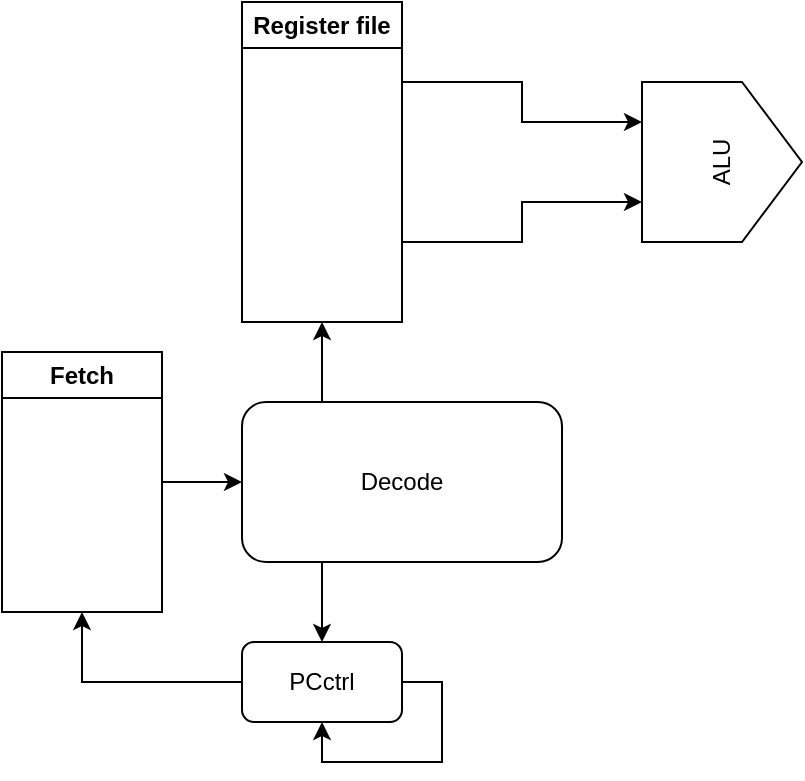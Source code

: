 <mxfile version="23.1.5" type="device">
  <diagram name="Page-1" id="kGAezjlX5kL6iRqRACye">
    <mxGraphModel dx="1434" dy="858" grid="1" gridSize="10" guides="1" tooltips="1" connect="1" arrows="1" fold="1" page="1" pageScale="1" pageWidth="850" pageHeight="1100" math="0" shadow="0">
      <root>
        <mxCell id="0" />
        <mxCell id="1" parent="0" />
        <mxCell id="MtWyn63rAVkr_Z3-UXeb-4" style="edgeStyle=orthogonalEdgeStyle;rounded=0;orthogonalLoop=1;jettySize=auto;html=1;exitX=1;exitY=0.75;exitDx=0;exitDy=0;entryX=0.25;entryY=0;entryDx=0;entryDy=0;" parent="1" source="MtWyn63rAVkr_Z3-UXeb-2" target="MtWyn63rAVkr_Z3-UXeb-3" edge="1">
          <mxGeometry relative="1" as="geometry" />
        </mxCell>
        <mxCell id="MtWyn63rAVkr_Z3-UXeb-5" style="edgeStyle=orthogonalEdgeStyle;rounded=0;orthogonalLoop=1;jettySize=auto;html=1;exitX=1;exitY=0.25;exitDx=0;exitDy=0;entryX=0.75;entryY=0;entryDx=0;entryDy=0;" parent="1" source="MtWyn63rAVkr_Z3-UXeb-2" target="MtWyn63rAVkr_Z3-UXeb-3" edge="1">
          <mxGeometry relative="1" as="geometry" />
        </mxCell>
        <mxCell id="MtWyn63rAVkr_Z3-UXeb-2" value="Register file" style="swimlane;whiteSpace=wrap;html=1;" parent="1" vertex="1">
          <mxGeometry x="200" y="160" width="80" height="160" as="geometry" />
        </mxCell>
        <mxCell id="MtWyn63rAVkr_Z3-UXeb-3" value="ALU" style="shape=offPageConnector;whiteSpace=wrap;html=1;rotation=-90;" parent="1" vertex="1">
          <mxGeometry x="400" y="200" width="80" height="80" as="geometry" />
        </mxCell>
        <mxCell id="MtWyn63rAVkr_Z3-UXeb-10" style="edgeStyle=orthogonalEdgeStyle;rounded=0;orthogonalLoop=1;jettySize=auto;html=1;entryX=0.5;entryY=1;entryDx=0;entryDy=0;" parent="1" source="MtWyn63rAVkr_Z3-UXeb-9" target="MtWyn63rAVkr_Z3-UXeb-2" edge="1">
          <mxGeometry relative="1" as="geometry">
            <Array as="points">
              <mxPoint x="240" y="350" />
              <mxPoint x="240" y="350" />
            </Array>
          </mxGeometry>
        </mxCell>
        <mxCell id="MtWyn63rAVkr_Z3-UXeb-14" style="edgeStyle=orthogonalEdgeStyle;rounded=0;orthogonalLoop=1;jettySize=auto;html=1;exitX=0.25;exitY=1;exitDx=0;exitDy=0;entryX=0.5;entryY=0;entryDx=0;entryDy=0;" parent="1" source="MtWyn63rAVkr_Z3-UXeb-9" target="MtWyn63rAVkr_Z3-UXeb-13" edge="1">
          <mxGeometry relative="1" as="geometry" />
        </mxCell>
        <mxCell id="MtWyn63rAVkr_Z3-UXeb-9" value="Decode" style="rounded=1;whiteSpace=wrap;html=1;" parent="1" vertex="1">
          <mxGeometry x="200" y="360" width="160" height="80" as="geometry" />
        </mxCell>
        <mxCell id="MtWyn63rAVkr_Z3-UXeb-12" style="edgeStyle=orthogonalEdgeStyle;rounded=0;orthogonalLoop=1;jettySize=auto;html=1;entryX=0;entryY=0.5;entryDx=0;entryDy=0;" parent="1" source="MtWyn63rAVkr_Z3-UXeb-11" target="MtWyn63rAVkr_Z3-UXeb-9" edge="1">
          <mxGeometry relative="1" as="geometry" />
        </mxCell>
        <mxCell id="MtWyn63rAVkr_Z3-UXeb-11" value="Fetch" style="swimlane;whiteSpace=wrap;html=1;" parent="1" vertex="1">
          <mxGeometry x="80" y="335" width="80" height="130" as="geometry" />
        </mxCell>
        <mxCell id="MtWyn63rAVkr_Z3-UXeb-15" style="edgeStyle=orthogonalEdgeStyle;rounded=0;orthogonalLoop=1;jettySize=auto;html=1;entryX=0.5;entryY=1;entryDx=0;entryDy=0;" parent="1" source="MtWyn63rAVkr_Z3-UXeb-13" target="MtWyn63rAVkr_Z3-UXeb-11" edge="1">
          <mxGeometry relative="1" as="geometry" />
        </mxCell>
        <mxCell id="MtWyn63rAVkr_Z3-UXeb-13" value="PCctrl" style="rounded=1;whiteSpace=wrap;html=1;" parent="1" vertex="1">
          <mxGeometry x="200" y="480" width="80" height="40" as="geometry" />
        </mxCell>
        <mxCell id="MtWyn63rAVkr_Z3-UXeb-16" style="edgeStyle=orthogonalEdgeStyle;rounded=0;orthogonalLoop=1;jettySize=auto;html=1;entryX=0.5;entryY=1;entryDx=0;entryDy=0;" parent="1" source="MtWyn63rAVkr_Z3-UXeb-13" target="MtWyn63rAVkr_Z3-UXeb-13" edge="1">
          <mxGeometry relative="1" as="geometry">
            <Array as="points">
              <mxPoint x="300" y="500" />
              <mxPoint x="300" y="540" />
              <mxPoint x="240" y="540" />
            </Array>
          </mxGeometry>
        </mxCell>
      </root>
    </mxGraphModel>
  </diagram>
</mxfile>
